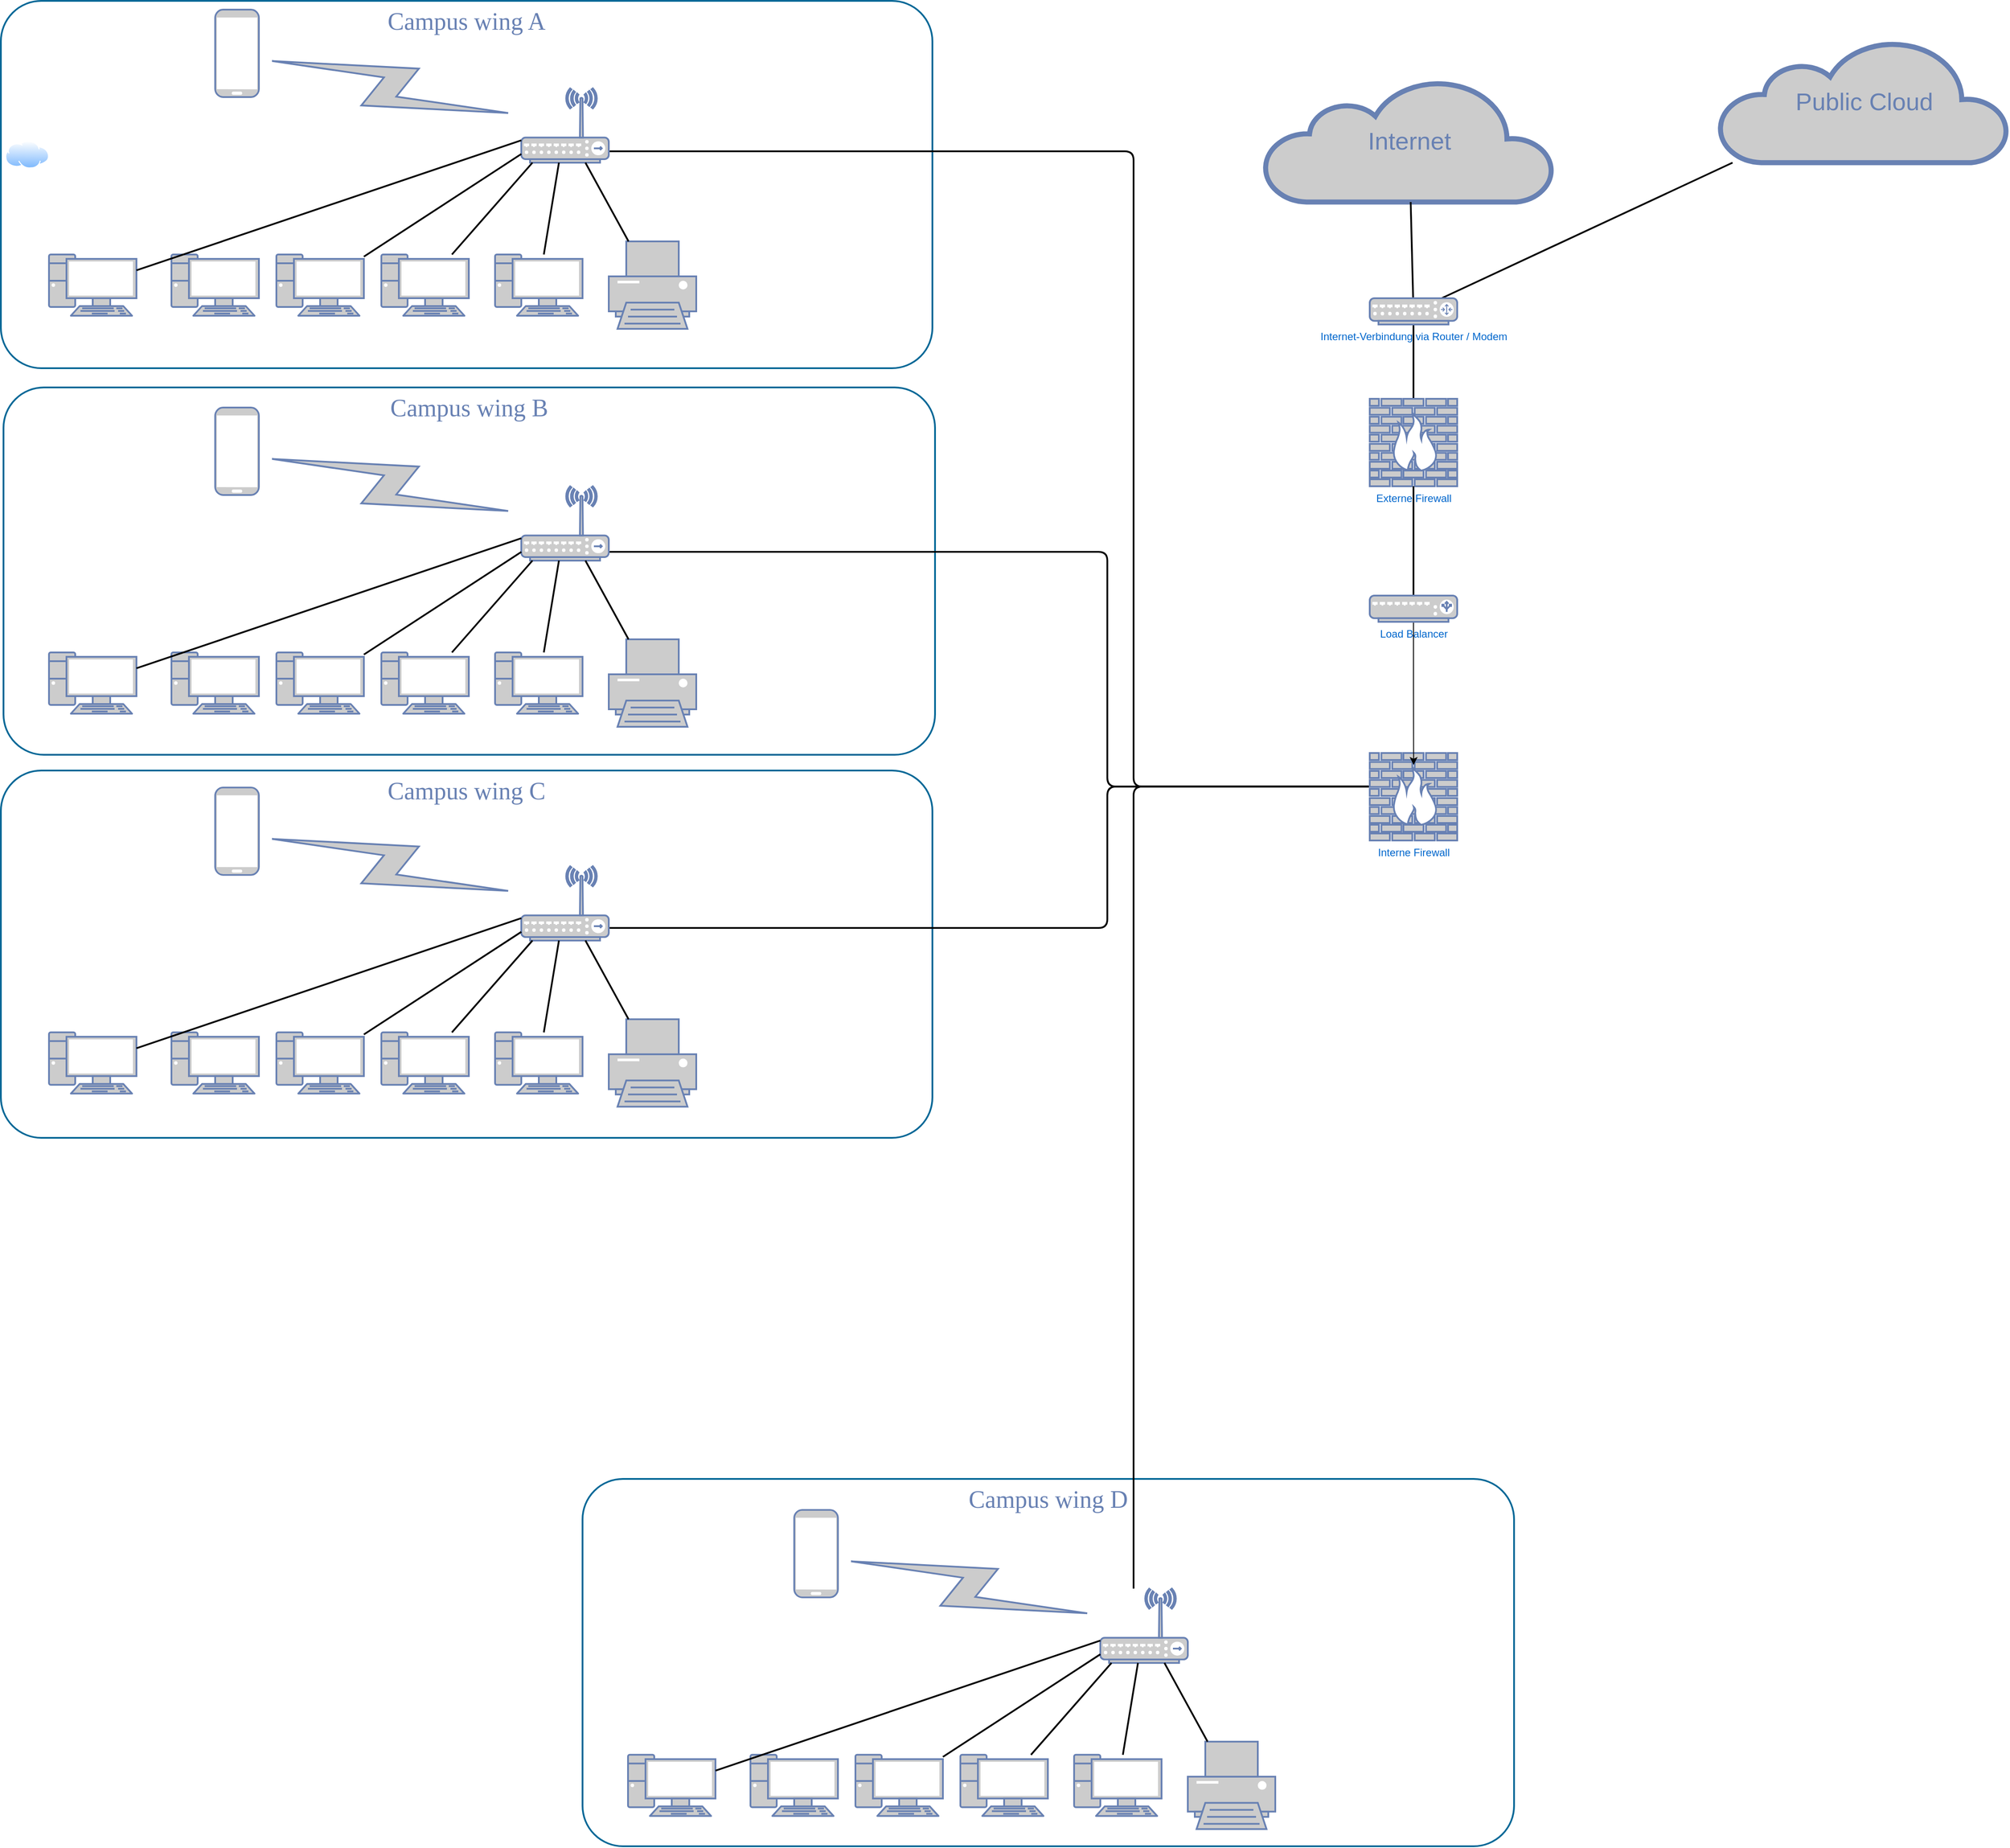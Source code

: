 <mxfile version="21.5.0" type="github">
  <diagram name="Seite-1" id="8-7M1oQOfn6xRrpXZHGh">
    <mxGraphModel dx="8620" dy="4767" grid="1" gridSize="10" guides="1" tooltips="1" connect="1" arrows="1" fold="1" page="1" pageScale="1" pageWidth="827" pageHeight="1169" math="0" shadow="0">
      <root>
        <mxCell id="0" />
        <mxCell id="1" parent="0" />
        <mxCell id="pISYecKRWvW4cgzkgIgh-1" value="" style="image;aspect=fixed;perimeter=ellipsePerimeter;html=1;align=center;shadow=0;dashed=0;spacingTop=3;image=img/lib/active_directory/internet_cloud.svg;" vertex="1" parent="1">
          <mxGeometry x="80" y="180" width="50" height="31.5" as="geometry" />
        </mxCell>
        <mxCell id="pISYecKRWvW4cgzkgIgh-2" value="Campus wing D" style="rounded=1;whiteSpace=wrap;html=1;shadow=0;comic=0;strokeColor=#036897;strokeWidth=2;fillColor=none;fontFamily=Verdana;fontSize=28;fontColor=#6881B3;align=center;arcSize=11;verticalAlign=top;" vertex="1" parent="1">
          <mxGeometry x="740" y="1710" width="1065" height="420" as="geometry" />
        </mxCell>
        <mxCell id="pISYecKRWvW4cgzkgIgh-3" value="Campus wing C" style="rounded=1;whiteSpace=wrap;html=1;shadow=0;comic=0;strokeColor=#036897;strokeWidth=2;fillColor=none;fontFamily=Verdana;fontSize=28;fontColor=#6881B3;align=center;arcSize=11;verticalAlign=top;" vertex="1" parent="1">
          <mxGeometry x="75" y="900" width="1065" height="420" as="geometry" />
        </mxCell>
        <mxCell id="pISYecKRWvW4cgzkgIgh-5" value="Campus wing A" style="rounded=1;whiteSpace=wrap;html=1;shadow=0;comic=0;strokeColor=#036897;strokeWidth=2;fillColor=none;fontFamily=Verdana;fontSize=28;fontColor=#6881B3;align=center;arcSize=11;verticalAlign=top;" vertex="1" parent="1">
          <mxGeometry x="75" y="20" width="1065" height="420" as="geometry" />
        </mxCell>
        <mxCell id="pISYecKRWvW4cgzkgIgh-4" value="Campus wing B" style="rounded=1;whiteSpace=wrap;html=1;shadow=0;comic=0;strokeColor=#036897;strokeWidth=2;fillColor=none;fontFamily=Verdana;fontSize=28;fontColor=#6881B3;align=center;arcSize=11;verticalAlign=top;" vertex="1" parent="1">
          <mxGeometry x="78" y="462" width="1065" height="420" as="geometry" />
        </mxCell>
        <mxCell id="pISYecKRWvW4cgzkgIgh-6" style="edgeStyle=none;html=1;labelBackgroundColor=none;endArrow=none;endFill=0;strokeWidth=2;fontFamily=Verdana;fontSize=28;fontColor=#6881B3;" edge="1" parent="1" source="pISYecKRWvW4cgzkgIgh-7" target="pISYecKRWvW4cgzkgIgh-58">
          <mxGeometry relative="1" as="geometry">
            <mxPoint x="1660" y="837.0" as="targetPoint" />
          </mxGeometry>
        </mxCell>
        <mxCell id="pISYecKRWvW4cgzkgIgh-7" value="&lt;div&gt;Externe Firewall&lt;/div&gt;&lt;div&gt;&lt;br&gt;&lt;/div&gt;" style="fontColor=#0066CC;verticalAlign=top;verticalLabelPosition=bottom;labelPosition=center;align=center;html=1;fillColor=#CCCCCC;strokeColor=#6881B3;gradientColor=none;gradientDirection=north;strokeWidth=2;shape=mxgraph.networks.firewall;rounded=0;shadow=0;comic=0;" vertex="1" parent="1">
          <mxGeometry x="1640" y="475" width="100" height="100" as="geometry" />
        </mxCell>
        <mxCell id="pISYecKRWvW4cgzkgIgh-8" style="edgeStyle=orthogonalEdgeStyle;html=1;labelBackgroundColor=none;endArrow=none;endFill=0;strokeWidth=2;fontFamily=Verdana;fontSize=15;fontColor=#036897;entryX=0.078;entryY=0.384;entryDx=0;entryDy=0;entryPerimeter=0;" edge="1" parent="1" source="pISYecKRWvW4cgzkgIgh-17" target="pISYecKRWvW4cgzkgIgh-80">
          <mxGeometry relative="1" as="geometry">
            <mxPoint x="1110" y="310" as="targetPoint" />
            <Array as="points">
              <mxPoint x="1370" y="192" />
              <mxPoint x="1370" y="918" />
            </Array>
          </mxGeometry>
        </mxCell>
        <mxCell id="pISYecKRWvW4cgzkgIgh-9" style="edgeStyle=none;html=1;labelBackgroundColor=none;endArrow=none;endFill=0;strokeWidth=2;fontFamily=Verdana;fontSize=15;fontColor=#036897;" edge="1" parent="1" source="pISYecKRWvW4cgzkgIgh-83" target="pISYecKRWvW4cgzkgIgh-7">
          <mxGeometry relative="1" as="geometry">
            <mxPoint x="1550.0" y="917" as="targetPoint" />
            <mxPoint x="1690" y="730" as="sourcePoint" />
          </mxGeometry>
        </mxCell>
        <mxCell id="pISYecKRWvW4cgzkgIgh-11" value="" style="fontColor=#0066CC;verticalAlign=top;verticalLabelPosition=bottom;labelPosition=center;align=center;html=1;fillColor=#CCCCCC;strokeColor=#6881B3;gradientColor=none;gradientDirection=north;strokeWidth=2;shape=mxgraph.networks.pc;rounded=0;shadow=0;comic=0;" vertex="1" parent="1">
          <mxGeometry x="130.0" y="310" width="100" height="70" as="geometry" />
        </mxCell>
        <mxCell id="pISYecKRWvW4cgzkgIgh-12" value="" style="fontColor=#0066CC;verticalAlign=top;verticalLabelPosition=bottom;labelPosition=center;align=center;html=1;fillColor=#CCCCCC;strokeColor=#6881B3;gradientColor=none;gradientDirection=north;strokeWidth=2;shape=mxgraph.networks.pc;rounded=0;shadow=0;comic=0;" vertex="1" parent="1">
          <mxGeometry x="270.0" y="310" width="100" height="70" as="geometry" />
        </mxCell>
        <mxCell id="pISYecKRWvW4cgzkgIgh-13" value="" style="fontColor=#0066CC;verticalAlign=top;verticalLabelPosition=bottom;labelPosition=center;align=center;html=1;fillColor=#CCCCCC;strokeColor=#6881B3;gradientColor=none;gradientDirection=north;strokeWidth=2;shape=mxgraph.networks.pc;rounded=0;shadow=0;comic=0;" vertex="1" parent="1">
          <mxGeometry x="390.0" y="310" width="100" height="70" as="geometry" />
        </mxCell>
        <mxCell id="pISYecKRWvW4cgzkgIgh-14" value="" style="fontColor=#0066CC;verticalAlign=top;verticalLabelPosition=bottom;labelPosition=center;align=center;html=1;fillColor=#CCCCCC;strokeColor=#6881B3;gradientColor=none;gradientDirection=north;strokeWidth=2;shape=mxgraph.networks.pc;rounded=0;shadow=0;comic=0;" vertex="1" parent="1">
          <mxGeometry x="510.0" y="310" width="100" height="70" as="geometry" />
        </mxCell>
        <mxCell id="pISYecKRWvW4cgzkgIgh-15" value="" style="fontColor=#0066CC;verticalAlign=top;verticalLabelPosition=bottom;labelPosition=center;align=center;html=1;fillColor=#CCCCCC;strokeColor=#6881B3;gradientColor=none;gradientDirection=north;strokeWidth=2;shape=mxgraph.networks.pc;rounded=0;shadow=0;comic=0;" vertex="1" parent="1">
          <mxGeometry x="640.0" y="310" width="100" height="70" as="geometry" />
        </mxCell>
        <mxCell id="pISYecKRWvW4cgzkgIgh-16" value="" style="fontColor=#0066CC;verticalAlign=top;verticalLabelPosition=bottom;labelPosition=center;align=center;html=1;fillColor=#CCCCCC;strokeColor=#6881B3;gradientColor=none;gradientDirection=north;strokeWidth=2;shape=mxgraph.networks.printer;rounded=0;shadow=0;comic=0;" vertex="1" parent="1">
          <mxGeometry x="770.0" y="295" width="100" height="100" as="geometry" />
        </mxCell>
        <mxCell id="pISYecKRWvW4cgzkgIgh-17" value="" style="fontColor=#0066CC;verticalAlign=top;verticalLabelPosition=bottom;labelPosition=center;align=center;html=1;fillColor=#CCCCCC;strokeColor=#6881B3;gradientColor=none;gradientDirection=north;strokeWidth=2;shape=mxgraph.networks.wireless_hub;rounded=0;shadow=0;comic=0;" vertex="1" parent="1">
          <mxGeometry x="670.0" y="120" width="100" height="85" as="geometry" />
        </mxCell>
        <mxCell id="pISYecKRWvW4cgzkgIgh-18" style="edgeStyle=none;html=1;labelBackgroundColor=none;endArrow=none;endFill=0;strokeWidth=2;fontFamily=Verdana;fontSize=15;fontColor=#036897;" edge="1" parent="1" source="pISYecKRWvW4cgzkgIgh-11" target="pISYecKRWvW4cgzkgIgh-17">
          <mxGeometry relative="1" as="geometry">
            <mxPoint x="650.0" y="240" as="targetPoint" />
          </mxGeometry>
        </mxCell>
        <mxCell id="pISYecKRWvW4cgzkgIgh-19" style="edgeStyle=none;html=1;labelBackgroundColor=none;endArrow=none;endFill=0;strokeWidth=2;fontFamily=Verdana;fontSize=15;fontColor=#036897;" edge="1" parent="1" source="pISYecKRWvW4cgzkgIgh-13" target="pISYecKRWvW4cgzkgIgh-17">
          <mxGeometry relative="1" as="geometry" />
        </mxCell>
        <mxCell id="pISYecKRWvW4cgzkgIgh-20" style="edgeStyle=none;html=1;labelBackgroundColor=none;endArrow=none;endFill=0;strokeWidth=2;fontFamily=Verdana;fontSize=15;fontColor=#036897;" edge="1" parent="1" source="pISYecKRWvW4cgzkgIgh-14" target="pISYecKRWvW4cgzkgIgh-17">
          <mxGeometry relative="1" as="geometry" />
        </mxCell>
        <mxCell id="pISYecKRWvW4cgzkgIgh-21" style="edgeStyle=none;html=1;labelBackgroundColor=none;endArrow=none;endFill=0;strokeWidth=2;fontFamily=Verdana;fontSize=15;fontColor=#036897;" edge="1" parent="1" source="pISYecKRWvW4cgzkgIgh-15" target="pISYecKRWvW4cgzkgIgh-17">
          <mxGeometry relative="1" as="geometry" />
        </mxCell>
        <mxCell id="pISYecKRWvW4cgzkgIgh-22" style="edgeStyle=none;html=1;labelBackgroundColor=none;endArrow=none;endFill=0;strokeWidth=2;fontFamily=Verdana;fontSize=15;fontColor=#036897;" edge="1" parent="1" source="pISYecKRWvW4cgzkgIgh-16" target="pISYecKRWvW4cgzkgIgh-17">
          <mxGeometry relative="1" as="geometry" />
        </mxCell>
        <mxCell id="pISYecKRWvW4cgzkgIgh-23" value="" style="html=1;fillColor=#CCCCCC;strokeColor=#6881B3;gradientColor=none;gradientDirection=north;strokeWidth=2;shape=mxgraph.networks.comm_link_edge;html=1;labelBackgroundColor=none;endArrow=none;endFill=0;fontFamily=Verdana;fontSize=20;" edge="1" parent="1" source="pISYecKRWvW4cgzkgIgh-17" target="pISYecKRWvW4cgzkgIgh-24">
          <mxGeometry width="100" height="100" relative="1" as="geometry">
            <mxPoint x="900.0" y="220" as="sourcePoint" />
            <mxPoint x="603.0" y="133" as="targetPoint" />
          </mxGeometry>
        </mxCell>
        <mxCell id="pISYecKRWvW4cgzkgIgh-24" value="" style="fontColor=#0066CC;verticalAlign=top;verticalLabelPosition=bottom;labelPosition=center;align=center;html=1;fillColor=#CCCCCC;strokeColor=#6881B3;gradientColor=none;gradientDirection=north;strokeWidth=2;shape=mxgraph.networks.mobile;rounded=0;shadow=0;comic=0;" vertex="1" parent="1">
          <mxGeometry x="320.0" y="30" width="50" height="100" as="geometry" />
        </mxCell>
        <mxCell id="pISYecKRWvW4cgzkgIgh-25" value="" style="fontColor=#0066CC;verticalAlign=top;verticalLabelPosition=bottom;labelPosition=center;align=center;html=1;fillColor=#CCCCCC;strokeColor=#6881B3;gradientColor=none;gradientDirection=north;strokeWidth=2;shape=mxgraph.networks.pc;rounded=0;shadow=0;comic=0;" vertex="1" parent="1">
          <mxGeometry x="130.0" y="765" width="100" height="70" as="geometry" />
        </mxCell>
        <mxCell id="pISYecKRWvW4cgzkgIgh-26" value="" style="fontColor=#0066CC;verticalAlign=top;verticalLabelPosition=bottom;labelPosition=center;align=center;html=1;fillColor=#CCCCCC;strokeColor=#6881B3;gradientColor=none;gradientDirection=north;strokeWidth=2;shape=mxgraph.networks.pc;rounded=0;shadow=0;comic=0;" vertex="1" parent="1">
          <mxGeometry x="270.0" y="765" width="100" height="70" as="geometry" />
        </mxCell>
        <mxCell id="pISYecKRWvW4cgzkgIgh-27" value="" style="fontColor=#0066CC;verticalAlign=top;verticalLabelPosition=bottom;labelPosition=center;align=center;html=1;fillColor=#CCCCCC;strokeColor=#6881B3;gradientColor=none;gradientDirection=north;strokeWidth=2;shape=mxgraph.networks.pc;rounded=0;shadow=0;comic=0;" vertex="1" parent="1">
          <mxGeometry x="390.0" y="765" width="100" height="70" as="geometry" />
        </mxCell>
        <mxCell id="pISYecKRWvW4cgzkgIgh-28" value="" style="fontColor=#0066CC;verticalAlign=top;verticalLabelPosition=bottom;labelPosition=center;align=center;html=1;fillColor=#CCCCCC;strokeColor=#6881B3;gradientColor=none;gradientDirection=north;strokeWidth=2;shape=mxgraph.networks.pc;rounded=0;shadow=0;comic=0;" vertex="1" parent="1">
          <mxGeometry x="510.0" y="765" width="100" height="70" as="geometry" />
        </mxCell>
        <mxCell id="pISYecKRWvW4cgzkgIgh-29" value="" style="fontColor=#0066CC;verticalAlign=top;verticalLabelPosition=bottom;labelPosition=center;align=center;html=1;fillColor=#CCCCCC;strokeColor=#6881B3;gradientColor=none;gradientDirection=north;strokeWidth=2;shape=mxgraph.networks.pc;rounded=0;shadow=0;comic=0;" vertex="1" parent="1">
          <mxGeometry x="640.0" y="765" width="100" height="70" as="geometry" />
        </mxCell>
        <mxCell id="pISYecKRWvW4cgzkgIgh-30" value="" style="fontColor=#0066CC;verticalAlign=top;verticalLabelPosition=bottom;labelPosition=center;align=center;html=1;fillColor=#CCCCCC;strokeColor=#6881B3;gradientColor=none;gradientDirection=north;strokeWidth=2;shape=mxgraph.networks.printer;rounded=0;shadow=0;comic=0;" vertex="1" parent="1">
          <mxGeometry x="770.0" y="750" width="100" height="100" as="geometry" />
        </mxCell>
        <mxCell id="pISYecKRWvW4cgzkgIgh-31" style="edgeStyle=orthogonalEdgeStyle;html=1;labelBackgroundColor=none;endArrow=none;endFill=0;strokeWidth=2;fontFamily=Verdana;fontSize=15;fontColor=#036897;entryX=0.086;entryY=0.384;entryDx=0;entryDy=0;entryPerimeter=0;" edge="1" parent="1" source="pISYecKRWvW4cgzkgIgh-32" target="pISYecKRWvW4cgzkgIgh-80">
          <mxGeometry relative="1" as="geometry">
            <mxPoint x="1080.0" y="410" as="targetPoint" />
            <mxPoint x="1200" y="620" as="sourcePoint" />
            <Array as="points">
              <mxPoint x="1340" y="650" />
              <mxPoint x="1340" y="918" />
            </Array>
          </mxGeometry>
        </mxCell>
        <mxCell id="pISYecKRWvW4cgzkgIgh-32" value="" style="fontColor=#0066CC;verticalAlign=top;verticalLabelPosition=bottom;labelPosition=center;align=center;html=1;fillColor=#CCCCCC;strokeColor=#6881B3;gradientColor=none;gradientDirection=north;strokeWidth=2;shape=mxgraph.networks.wireless_hub;rounded=0;shadow=0;comic=0;" vertex="1" parent="1">
          <mxGeometry x="670.0" y="575" width="100" height="85" as="geometry" />
        </mxCell>
        <mxCell id="pISYecKRWvW4cgzkgIgh-33" style="edgeStyle=none;html=1;labelBackgroundColor=none;endArrow=none;endFill=0;strokeWidth=2;fontFamily=Verdana;fontSize=15;fontColor=#036897;" edge="1" parent="1" source="pISYecKRWvW4cgzkgIgh-25" target="pISYecKRWvW4cgzkgIgh-32">
          <mxGeometry relative="1" as="geometry">
            <mxPoint x="650.0" y="695" as="targetPoint" />
          </mxGeometry>
        </mxCell>
        <mxCell id="pISYecKRWvW4cgzkgIgh-34" style="edgeStyle=none;html=1;labelBackgroundColor=none;endArrow=none;endFill=0;strokeWidth=2;fontFamily=Verdana;fontSize=15;fontColor=#036897;" edge="1" parent="1" source="pISYecKRWvW4cgzkgIgh-27" target="pISYecKRWvW4cgzkgIgh-32">
          <mxGeometry relative="1" as="geometry" />
        </mxCell>
        <mxCell id="pISYecKRWvW4cgzkgIgh-35" style="edgeStyle=none;html=1;labelBackgroundColor=none;endArrow=none;endFill=0;strokeWidth=2;fontFamily=Verdana;fontSize=15;fontColor=#036897;" edge="1" parent="1" source="pISYecKRWvW4cgzkgIgh-28" target="pISYecKRWvW4cgzkgIgh-32">
          <mxGeometry relative="1" as="geometry" />
        </mxCell>
        <mxCell id="pISYecKRWvW4cgzkgIgh-36" style="edgeStyle=none;html=1;labelBackgroundColor=none;endArrow=none;endFill=0;strokeWidth=2;fontFamily=Verdana;fontSize=15;fontColor=#036897;" edge="1" parent="1" source="pISYecKRWvW4cgzkgIgh-29" target="pISYecKRWvW4cgzkgIgh-32">
          <mxGeometry relative="1" as="geometry" />
        </mxCell>
        <mxCell id="pISYecKRWvW4cgzkgIgh-37" style="edgeStyle=none;html=1;labelBackgroundColor=none;endArrow=none;endFill=0;strokeWidth=2;fontFamily=Verdana;fontSize=15;fontColor=#036897;" edge="1" parent="1" source="pISYecKRWvW4cgzkgIgh-30" target="pISYecKRWvW4cgzkgIgh-32">
          <mxGeometry relative="1" as="geometry" />
        </mxCell>
        <mxCell id="pISYecKRWvW4cgzkgIgh-38" value="" style="html=1;fillColor=#CCCCCC;strokeColor=#6881B3;gradientColor=none;gradientDirection=north;strokeWidth=2;shape=mxgraph.networks.comm_link_edge;html=1;labelBackgroundColor=none;endArrow=none;endFill=0;fontFamily=Verdana;fontSize=20;" edge="1" parent="1" source="pISYecKRWvW4cgzkgIgh-32" target="pISYecKRWvW4cgzkgIgh-39">
          <mxGeometry width="100" height="100" relative="1" as="geometry">
            <mxPoint x="900.0" y="675" as="sourcePoint" />
            <mxPoint x="603.0" y="588" as="targetPoint" />
          </mxGeometry>
        </mxCell>
        <mxCell id="pISYecKRWvW4cgzkgIgh-39" value="" style="fontColor=#0066CC;verticalAlign=top;verticalLabelPosition=bottom;labelPosition=center;align=center;html=1;fillColor=#CCCCCC;strokeColor=#6881B3;gradientColor=none;gradientDirection=north;strokeWidth=2;shape=mxgraph.networks.mobile;rounded=0;shadow=0;comic=0;" vertex="1" parent="1">
          <mxGeometry x="320.0" y="485" width="50" height="100" as="geometry" />
        </mxCell>
        <mxCell id="pISYecKRWvW4cgzkgIgh-40" value="" style="fontColor=#0066CC;verticalAlign=top;verticalLabelPosition=bottom;labelPosition=center;align=center;html=1;fillColor=#CCCCCC;strokeColor=#6881B3;gradientColor=none;gradientDirection=north;strokeWidth=2;shape=mxgraph.networks.pc;rounded=0;shadow=0;comic=0;" vertex="1" parent="1">
          <mxGeometry x="130.0" y="1199.412" width="100" height="70" as="geometry" />
        </mxCell>
        <mxCell id="pISYecKRWvW4cgzkgIgh-41" value="" style="fontColor=#0066CC;verticalAlign=top;verticalLabelPosition=bottom;labelPosition=center;align=center;html=1;fillColor=#CCCCCC;strokeColor=#6881B3;gradientColor=none;gradientDirection=north;strokeWidth=2;shape=mxgraph.networks.pc;rounded=0;shadow=0;comic=0;" vertex="1" parent="1">
          <mxGeometry x="270.0" y="1199.412" width="100" height="70" as="geometry" />
        </mxCell>
        <mxCell id="pISYecKRWvW4cgzkgIgh-42" value="" style="fontColor=#0066CC;verticalAlign=top;verticalLabelPosition=bottom;labelPosition=center;align=center;html=1;fillColor=#CCCCCC;strokeColor=#6881B3;gradientColor=none;gradientDirection=north;strokeWidth=2;shape=mxgraph.networks.pc;rounded=0;shadow=0;comic=0;" vertex="1" parent="1">
          <mxGeometry x="390.0" y="1199.412" width="100" height="70" as="geometry" />
        </mxCell>
        <mxCell id="pISYecKRWvW4cgzkgIgh-43" value="" style="fontColor=#0066CC;verticalAlign=top;verticalLabelPosition=bottom;labelPosition=center;align=center;html=1;fillColor=#CCCCCC;strokeColor=#6881B3;gradientColor=none;gradientDirection=north;strokeWidth=2;shape=mxgraph.networks.pc;rounded=0;shadow=0;comic=0;" vertex="1" parent="1">
          <mxGeometry x="510.0" y="1199.412" width="100" height="70" as="geometry" />
        </mxCell>
        <mxCell id="pISYecKRWvW4cgzkgIgh-44" value="" style="fontColor=#0066CC;verticalAlign=top;verticalLabelPosition=bottom;labelPosition=center;align=center;html=1;fillColor=#CCCCCC;strokeColor=#6881B3;gradientColor=none;gradientDirection=north;strokeWidth=2;shape=mxgraph.networks.pc;rounded=0;shadow=0;comic=0;" vertex="1" parent="1">
          <mxGeometry x="640.0" y="1199.412" width="100" height="70" as="geometry" />
        </mxCell>
        <mxCell id="pISYecKRWvW4cgzkgIgh-45" value="" style="fontColor=#0066CC;verticalAlign=top;verticalLabelPosition=bottom;labelPosition=center;align=center;html=1;fillColor=#CCCCCC;strokeColor=#6881B3;gradientColor=none;gradientDirection=north;strokeWidth=2;shape=mxgraph.networks.printer;rounded=0;shadow=0;comic=0;" vertex="1" parent="1">
          <mxGeometry x="770.0" y="1184.412" width="100" height="100" as="geometry" />
        </mxCell>
        <mxCell id="pISYecKRWvW4cgzkgIgh-46" style="edgeStyle=orthogonalEdgeStyle;html=1;labelBackgroundColor=none;endArrow=none;endFill=0;strokeWidth=2;fontFamily=Verdana;fontSize=15;fontColor=#036897;entryX=0.198;entryY=0.384;entryDx=0;entryDy=0;entryPerimeter=0;" edge="1" parent="1" source="pISYecKRWvW4cgzkgIgh-47" target="pISYecKRWvW4cgzkgIgh-80">
          <mxGeometry relative="1" as="geometry">
            <mxPoint x="1180" y="430" as="targetPoint" />
            <Array as="points">
              <mxPoint x="1340" y="1080" />
              <mxPoint x="1340" y="918" />
            </Array>
          </mxGeometry>
        </mxCell>
        <mxCell id="pISYecKRWvW4cgzkgIgh-47" value="" style="fontColor=#0066CC;verticalAlign=top;verticalLabelPosition=bottom;labelPosition=center;align=center;html=1;fillColor=#CCCCCC;strokeColor=#6881B3;gradientColor=none;gradientDirection=north;strokeWidth=2;shape=mxgraph.networks.wireless_hub;rounded=0;shadow=0;comic=0;" vertex="1" parent="1">
          <mxGeometry x="670.0" y="1009.412" width="100" height="85" as="geometry" />
        </mxCell>
        <mxCell id="pISYecKRWvW4cgzkgIgh-48" style="edgeStyle=none;html=1;labelBackgroundColor=none;endArrow=none;endFill=0;strokeWidth=2;fontFamily=Verdana;fontSize=15;fontColor=#036897;" edge="1" parent="1" source="pISYecKRWvW4cgzkgIgh-40" target="pISYecKRWvW4cgzkgIgh-47">
          <mxGeometry relative="1" as="geometry">
            <mxPoint x="650.0" y="1129.412" as="targetPoint" />
          </mxGeometry>
        </mxCell>
        <mxCell id="pISYecKRWvW4cgzkgIgh-49" style="edgeStyle=none;html=1;labelBackgroundColor=none;endArrow=none;endFill=0;strokeWidth=2;fontFamily=Verdana;fontSize=15;fontColor=#036897;" edge="1" parent="1" source="pISYecKRWvW4cgzkgIgh-42" target="pISYecKRWvW4cgzkgIgh-47">
          <mxGeometry relative="1" as="geometry" />
        </mxCell>
        <mxCell id="pISYecKRWvW4cgzkgIgh-50" style="edgeStyle=none;html=1;labelBackgroundColor=none;endArrow=none;endFill=0;strokeWidth=2;fontFamily=Verdana;fontSize=15;fontColor=#036897;" edge="1" parent="1" source="pISYecKRWvW4cgzkgIgh-43" target="pISYecKRWvW4cgzkgIgh-47">
          <mxGeometry relative="1" as="geometry" />
        </mxCell>
        <mxCell id="pISYecKRWvW4cgzkgIgh-51" style="edgeStyle=none;html=1;labelBackgroundColor=none;endArrow=none;endFill=0;strokeWidth=2;fontFamily=Verdana;fontSize=15;fontColor=#036897;" edge="1" parent="1" source="pISYecKRWvW4cgzkgIgh-44" target="pISYecKRWvW4cgzkgIgh-47">
          <mxGeometry relative="1" as="geometry" />
        </mxCell>
        <mxCell id="pISYecKRWvW4cgzkgIgh-52" style="edgeStyle=none;html=1;labelBackgroundColor=none;endArrow=none;endFill=0;strokeWidth=2;fontFamily=Verdana;fontSize=15;fontColor=#036897;" edge="1" parent="1" source="pISYecKRWvW4cgzkgIgh-45" target="pISYecKRWvW4cgzkgIgh-47">
          <mxGeometry relative="1" as="geometry" />
        </mxCell>
        <mxCell id="pISYecKRWvW4cgzkgIgh-53" value="" style="html=1;fillColor=#CCCCCC;strokeColor=#6881B3;gradientColor=none;gradientDirection=north;strokeWidth=2;shape=mxgraph.networks.comm_link_edge;html=1;labelBackgroundColor=none;endArrow=none;endFill=0;fontFamily=Verdana;fontSize=20;" edge="1" parent="1" source="pISYecKRWvW4cgzkgIgh-47" target="pISYecKRWvW4cgzkgIgh-54">
          <mxGeometry width="100" height="100" relative="1" as="geometry">
            <mxPoint x="900.0" y="1109.412" as="sourcePoint" />
            <mxPoint x="603.0" y="1022.412" as="targetPoint" />
          </mxGeometry>
        </mxCell>
        <mxCell id="pISYecKRWvW4cgzkgIgh-54" value="" style="fontColor=#0066CC;verticalAlign=top;verticalLabelPosition=bottom;labelPosition=center;align=center;html=1;fillColor=#CCCCCC;strokeColor=#6881B3;gradientColor=none;gradientDirection=north;strokeWidth=2;shape=mxgraph.networks.mobile;rounded=0;shadow=0;comic=0;" vertex="1" parent="1">
          <mxGeometry x="320.0" y="919.412" width="50" height="100" as="geometry" />
        </mxCell>
        <mxCell id="pISYecKRWvW4cgzkgIgh-55" value="Internet" style="html=1;fillColor=#CCCCCC;strokeColor=#6881B3;gradientColor=none;gradientDirection=north;strokeWidth=2;shape=mxgraph.networks.cloud;fontColor=#6881B3;rounded=0;shadow=0;comic=0;align=center;fontSize=28;" vertex="1" parent="1">
          <mxGeometry x="1520" y="110" width="330" height="140" as="geometry" />
        </mxCell>
        <mxCell id="pISYecKRWvW4cgzkgIgh-56" style="edgeStyle=none;html=1;labelBackgroundColor=none;endArrow=none;endFill=0;strokeWidth=2;fontFamily=Verdana;fontSize=28;fontColor=#6881B3;" edge="1" parent="1" source="pISYecKRWvW4cgzkgIgh-58" target="pISYecKRWvW4cgzkgIgh-55">
          <mxGeometry relative="1" as="geometry" />
        </mxCell>
        <mxCell id="pISYecKRWvW4cgzkgIgh-57" style="edgeStyle=none;html=1;labelBackgroundColor=none;endArrow=none;endFill=0;strokeWidth=2;fontFamily=Verdana;fontSize=28;fontColor=#6881B3;" edge="1" parent="1" source="pISYecKRWvW4cgzkgIgh-58" target="pISYecKRWvW4cgzkgIgh-78">
          <mxGeometry relative="1" as="geometry" />
        </mxCell>
        <mxCell id="pISYecKRWvW4cgzkgIgh-58" value="&lt;div&gt;Internet-Verbindung via Router / Modem&lt;/div&gt;" style="fontColor=#0066CC;verticalAlign=top;verticalLabelPosition=bottom;labelPosition=center;align=center;html=1;fillColor=#CCCCCC;strokeColor=#6881B3;gradientColor=none;gradientDirection=north;strokeWidth=2;shape=mxgraph.networks.router;rounded=0;shadow=0;comic=0;" vertex="1" parent="1">
          <mxGeometry x="1640" y="360" width="100" height="30" as="geometry" />
        </mxCell>
        <mxCell id="pISYecKRWvW4cgzkgIgh-63" value="" style="fontColor=#0066CC;verticalAlign=top;verticalLabelPosition=bottom;labelPosition=center;align=center;html=1;fillColor=#CCCCCC;strokeColor=#6881B3;gradientColor=none;gradientDirection=north;strokeWidth=2;shape=mxgraph.networks.pc;rounded=0;shadow=0;comic=0;" vertex="1" parent="1">
          <mxGeometry x="792.0" y="2025.412" width="100" height="70" as="geometry" />
        </mxCell>
        <mxCell id="pISYecKRWvW4cgzkgIgh-64" value="" style="fontColor=#0066CC;verticalAlign=top;verticalLabelPosition=bottom;labelPosition=center;align=center;html=1;fillColor=#CCCCCC;strokeColor=#6881B3;gradientColor=none;gradientDirection=north;strokeWidth=2;shape=mxgraph.networks.pc;rounded=0;shadow=0;comic=0;" vertex="1" parent="1">
          <mxGeometry x="932.0" y="2025.412" width="100" height="70" as="geometry" />
        </mxCell>
        <mxCell id="pISYecKRWvW4cgzkgIgh-65" value="" style="fontColor=#0066CC;verticalAlign=top;verticalLabelPosition=bottom;labelPosition=center;align=center;html=1;fillColor=#CCCCCC;strokeColor=#6881B3;gradientColor=none;gradientDirection=north;strokeWidth=2;shape=mxgraph.networks.pc;rounded=0;shadow=0;comic=0;" vertex="1" parent="1">
          <mxGeometry x="1052.0" y="2025.412" width="100" height="70" as="geometry" />
        </mxCell>
        <mxCell id="pISYecKRWvW4cgzkgIgh-66" value="" style="fontColor=#0066CC;verticalAlign=top;verticalLabelPosition=bottom;labelPosition=center;align=center;html=1;fillColor=#CCCCCC;strokeColor=#6881B3;gradientColor=none;gradientDirection=north;strokeWidth=2;shape=mxgraph.networks.pc;rounded=0;shadow=0;comic=0;" vertex="1" parent="1">
          <mxGeometry x="1172.0" y="2025.412" width="100" height="70" as="geometry" />
        </mxCell>
        <mxCell id="pISYecKRWvW4cgzkgIgh-67" value="" style="fontColor=#0066CC;verticalAlign=top;verticalLabelPosition=bottom;labelPosition=center;align=center;html=1;fillColor=#CCCCCC;strokeColor=#6881B3;gradientColor=none;gradientDirection=north;strokeWidth=2;shape=mxgraph.networks.pc;rounded=0;shadow=0;comic=0;" vertex="1" parent="1">
          <mxGeometry x="1302.0" y="2025.412" width="100" height="70" as="geometry" />
        </mxCell>
        <mxCell id="pISYecKRWvW4cgzkgIgh-68" value="" style="fontColor=#0066CC;verticalAlign=top;verticalLabelPosition=bottom;labelPosition=center;align=center;html=1;fillColor=#CCCCCC;strokeColor=#6881B3;gradientColor=none;gradientDirection=north;strokeWidth=2;shape=mxgraph.networks.printer;rounded=0;shadow=0;comic=0;" vertex="1" parent="1">
          <mxGeometry x="1432.0" y="2010.412" width="100" height="100" as="geometry" />
        </mxCell>
        <mxCell id="pISYecKRWvW4cgzkgIgh-69" style="edgeStyle=orthogonalEdgeStyle;html=1;labelBackgroundColor=none;endArrow=none;endFill=0;strokeWidth=2;fontFamily=Verdana;fontSize=28;fontColor=#6881B3;entryX=0.054;entryY=0.384;entryDx=0;entryDy=0;entryPerimeter=0;" edge="1" parent="1" source="pISYecKRWvW4cgzkgIgh-70" target="pISYecKRWvW4cgzkgIgh-80">
          <mxGeometry relative="1" as="geometry">
            <mxPoint x="1240" y="760" as="targetPoint" />
            <Array as="points">
              <mxPoint x="1370" y="1552" />
              <mxPoint x="1370" y="918" />
            </Array>
          </mxGeometry>
        </mxCell>
        <mxCell id="pISYecKRWvW4cgzkgIgh-70" value="" style="fontColor=#0066CC;verticalAlign=top;verticalLabelPosition=bottom;labelPosition=center;align=center;html=1;fillColor=#CCCCCC;strokeColor=#6881B3;gradientColor=none;gradientDirection=north;strokeWidth=2;shape=mxgraph.networks.wireless_hub;rounded=0;shadow=0;comic=0;" vertex="1" parent="1">
          <mxGeometry x="1332.0" y="1835.412" width="100" height="85" as="geometry" />
        </mxCell>
        <mxCell id="pISYecKRWvW4cgzkgIgh-71" style="edgeStyle=none;html=1;labelBackgroundColor=none;endArrow=none;endFill=0;strokeWidth=2;fontFamily=Verdana;fontSize=15;fontColor=#036897;" edge="1" parent="1" source="pISYecKRWvW4cgzkgIgh-63" target="pISYecKRWvW4cgzkgIgh-70">
          <mxGeometry relative="1" as="geometry">
            <mxPoint x="1312.0" y="1955.412" as="targetPoint" />
          </mxGeometry>
        </mxCell>
        <mxCell id="pISYecKRWvW4cgzkgIgh-72" style="edgeStyle=none;html=1;labelBackgroundColor=none;endArrow=none;endFill=0;strokeWidth=2;fontFamily=Verdana;fontSize=15;fontColor=#036897;" edge="1" parent="1" source="pISYecKRWvW4cgzkgIgh-65" target="pISYecKRWvW4cgzkgIgh-70">
          <mxGeometry relative="1" as="geometry" />
        </mxCell>
        <mxCell id="pISYecKRWvW4cgzkgIgh-73" style="edgeStyle=none;html=1;labelBackgroundColor=none;endArrow=none;endFill=0;strokeWidth=2;fontFamily=Verdana;fontSize=15;fontColor=#036897;" edge="1" parent="1" source="pISYecKRWvW4cgzkgIgh-66" target="pISYecKRWvW4cgzkgIgh-70">
          <mxGeometry relative="1" as="geometry" />
        </mxCell>
        <mxCell id="pISYecKRWvW4cgzkgIgh-74" style="edgeStyle=none;html=1;labelBackgroundColor=none;endArrow=none;endFill=0;strokeWidth=2;fontFamily=Verdana;fontSize=15;fontColor=#036897;" edge="1" parent="1" source="pISYecKRWvW4cgzkgIgh-67" target="pISYecKRWvW4cgzkgIgh-70">
          <mxGeometry relative="1" as="geometry" />
        </mxCell>
        <mxCell id="pISYecKRWvW4cgzkgIgh-75" style="edgeStyle=none;html=1;labelBackgroundColor=none;endArrow=none;endFill=0;strokeWidth=2;fontFamily=Verdana;fontSize=15;fontColor=#036897;" edge="1" parent="1" source="pISYecKRWvW4cgzkgIgh-68" target="pISYecKRWvW4cgzkgIgh-70">
          <mxGeometry relative="1" as="geometry" />
        </mxCell>
        <mxCell id="pISYecKRWvW4cgzkgIgh-76" value="" style="html=1;fillColor=#CCCCCC;strokeColor=#6881B3;gradientColor=none;gradientDirection=north;strokeWidth=2;shape=mxgraph.networks.comm_link_edge;html=1;labelBackgroundColor=none;endArrow=none;endFill=0;fontFamily=Verdana;fontSize=20;" edge="1" parent="1" source="pISYecKRWvW4cgzkgIgh-70" target="pISYecKRWvW4cgzkgIgh-77">
          <mxGeometry width="100" height="100" relative="1" as="geometry">
            <mxPoint x="1562.0" y="1935.412" as="sourcePoint" />
            <mxPoint x="1265.0" y="1848.412" as="targetPoint" />
          </mxGeometry>
        </mxCell>
        <mxCell id="pISYecKRWvW4cgzkgIgh-77" value="" style="fontColor=#0066CC;verticalAlign=top;verticalLabelPosition=bottom;labelPosition=center;align=center;html=1;fillColor=#CCCCCC;strokeColor=#6881B3;gradientColor=none;gradientDirection=north;strokeWidth=2;shape=mxgraph.networks.mobile;rounded=0;shadow=0;comic=0;" vertex="1" parent="1">
          <mxGeometry x="982.0" y="1745.412" width="50" height="100" as="geometry" />
        </mxCell>
        <mxCell id="pISYecKRWvW4cgzkgIgh-78" value="Public Cloud" style="html=1;fillColor=#CCCCCC;strokeColor=#6881B3;gradientColor=none;gradientDirection=north;strokeWidth=2;shape=mxgraph.networks.cloud;fontColor=#6881B3;rounded=0;shadow=0;comic=0;align=center;fontSize=28;" vertex="1" parent="1">
          <mxGeometry x="2040" y="65" width="330" height="140" as="geometry" />
        </mxCell>
        <mxCell id="pISYecKRWvW4cgzkgIgh-80" value="&lt;div&gt;Interne Firewall&lt;/div&gt;" style="fontColor=#0066CC;verticalAlign=top;verticalLabelPosition=bottom;labelPosition=center;align=center;html=1;fillColor=#CCCCCC;strokeColor=#6881B3;gradientColor=none;gradientDirection=north;strokeWidth=2;shape=mxgraph.networks.firewall;rounded=0;shadow=0;comic=0;" vertex="1" parent="1">
          <mxGeometry x="1640" y="880" width="100" height="100" as="geometry" />
        </mxCell>
        <mxCell id="pISYecKRWvW4cgzkgIgh-84" style="edgeStyle=orthogonalEdgeStyle;rounded=0;orthogonalLoop=1;jettySize=auto;html=1;entryX=0.502;entryY=0.136;entryDx=0;entryDy=0;entryPerimeter=0;" edge="1" parent="1" source="pISYecKRWvW4cgzkgIgh-83" target="pISYecKRWvW4cgzkgIgh-80">
          <mxGeometry relative="1" as="geometry" />
        </mxCell>
        <mxCell id="pISYecKRWvW4cgzkgIgh-83" value="Load Balancer" style="fontColor=#0066CC;verticalAlign=top;verticalLabelPosition=bottom;labelPosition=center;align=center;html=1;outlineConnect=0;fillColor=#CCCCCC;strokeColor=#6881B3;gradientColor=none;gradientDirection=north;strokeWidth=2;shape=mxgraph.networks.load_balancer;" vertex="1" parent="1">
          <mxGeometry x="1640" y="700" width="100" height="30" as="geometry" />
        </mxCell>
      </root>
    </mxGraphModel>
  </diagram>
</mxfile>

